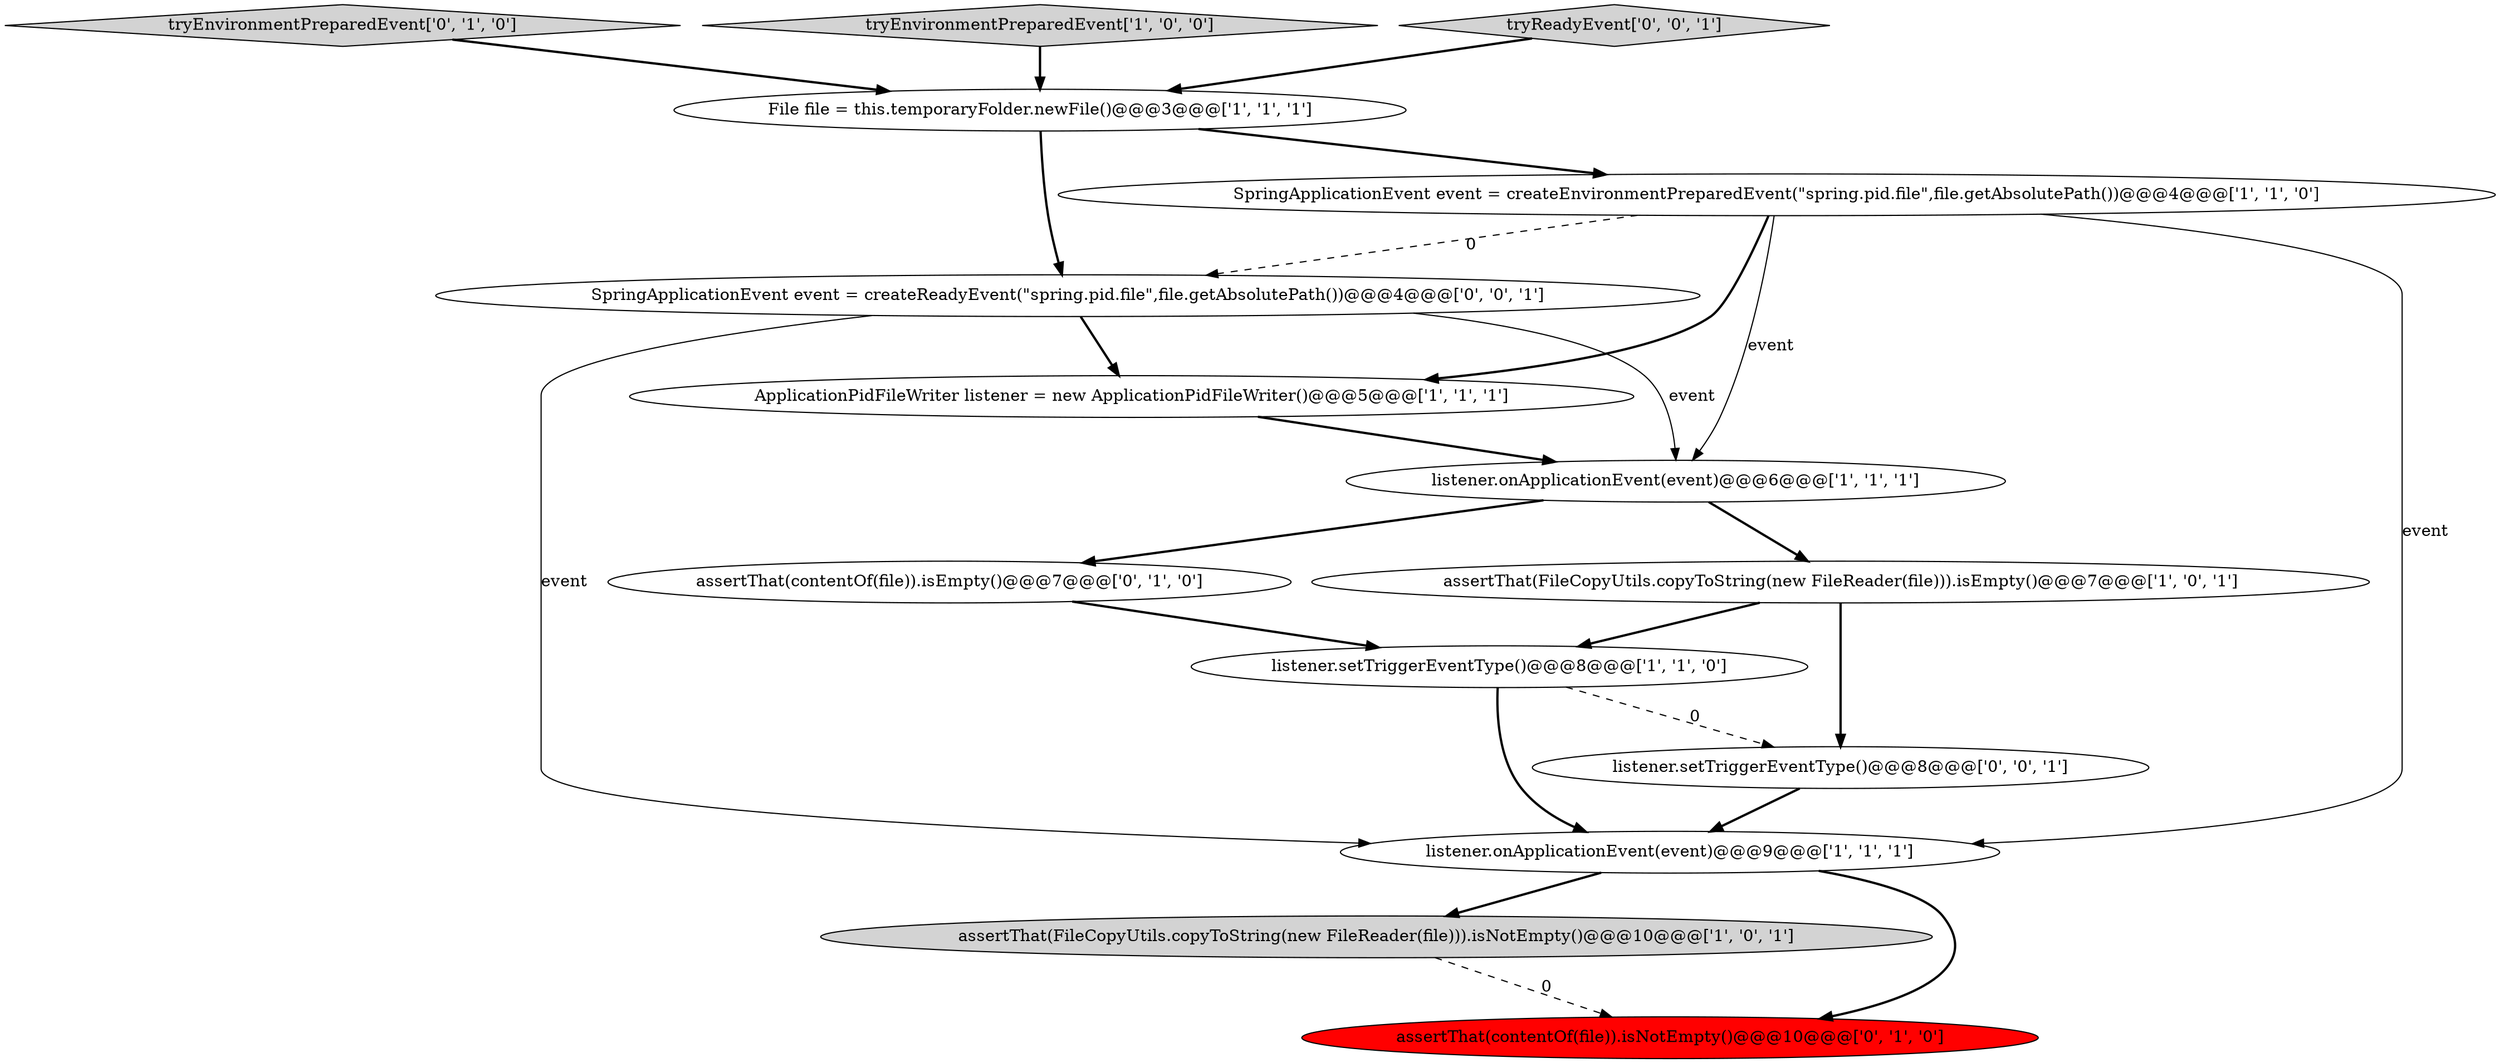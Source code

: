 digraph {
2 [style = filled, label = "listener.setTriggerEventType()@@@8@@@['1', '1', '0']", fillcolor = white, shape = ellipse image = "AAA0AAABBB1BBB"];
5 [style = filled, label = "File file = this.temporaryFolder.newFile()@@@3@@@['1', '1', '1']", fillcolor = white, shape = ellipse image = "AAA0AAABBB1BBB"];
9 [style = filled, label = "assertThat(contentOf(file)).isNotEmpty()@@@10@@@['0', '1', '0']", fillcolor = red, shape = ellipse image = "AAA1AAABBB2BBB"];
11 [style = filled, label = "tryEnvironmentPreparedEvent['0', '1', '0']", fillcolor = lightgray, shape = diamond image = "AAA0AAABBB2BBB"];
4 [style = filled, label = "tryEnvironmentPreparedEvent['1', '0', '0']", fillcolor = lightgray, shape = diamond image = "AAA0AAABBB1BBB"];
3 [style = filled, label = "assertThat(FileCopyUtils.copyToString(new FileReader(file))).isNotEmpty()@@@10@@@['1', '0', '1']", fillcolor = lightgray, shape = ellipse image = "AAA0AAABBB1BBB"];
10 [style = filled, label = "assertThat(contentOf(file)).isEmpty()@@@7@@@['0', '1', '0']", fillcolor = white, shape = ellipse image = "AAA0AAABBB2BBB"];
0 [style = filled, label = "listener.onApplicationEvent(event)@@@6@@@['1', '1', '1']", fillcolor = white, shape = ellipse image = "AAA0AAABBB1BBB"];
12 [style = filled, label = "SpringApplicationEvent event = createReadyEvent(\"spring.pid.file\",file.getAbsolutePath())@@@4@@@['0', '0', '1']", fillcolor = white, shape = ellipse image = "AAA0AAABBB3BBB"];
8 [style = filled, label = "listener.onApplicationEvent(event)@@@9@@@['1', '1', '1']", fillcolor = white, shape = ellipse image = "AAA0AAABBB1BBB"];
6 [style = filled, label = "SpringApplicationEvent event = createEnvironmentPreparedEvent(\"spring.pid.file\",file.getAbsolutePath())@@@4@@@['1', '1', '0']", fillcolor = white, shape = ellipse image = "AAA0AAABBB1BBB"];
14 [style = filled, label = "listener.setTriggerEventType()@@@8@@@['0', '0', '1']", fillcolor = white, shape = ellipse image = "AAA0AAABBB3BBB"];
7 [style = filled, label = "ApplicationPidFileWriter listener = new ApplicationPidFileWriter()@@@5@@@['1', '1', '1']", fillcolor = white, shape = ellipse image = "AAA0AAABBB1BBB"];
13 [style = filled, label = "tryReadyEvent['0', '0', '1']", fillcolor = lightgray, shape = diamond image = "AAA0AAABBB3BBB"];
1 [style = filled, label = "assertThat(FileCopyUtils.copyToString(new FileReader(file))).isEmpty()@@@7@@@['1', '0', '1']", fillcolor = white, shape = ellipse image = "AAA0AAABBB1BBB"];
12->8 [style = solid, label="event"];
6->0 [style = solid, label="event"];
8->3 [style = bold, label=""];
7->0 [style = bold, label=""];
12->7 [style = bold, label=""];
6->12 [style = dashed, label="0"];
11->5 [style = bold, label=""];
0->10 [style = bold, label=""];
5->6 [style = bold, label=""];
2->14 [style = dashed, label="0"];
5->12 [style = bold, label=""];
3->9 [style = dashed, label="0"];
0->1 [style = bold, label=""];
8->9 [style = bold, label=""];
13->5 [style = bold, label=""];
10->2 [style = bold, label=""];
1->2 [style = bold, label=""];
1->14 [style = bold, label=""];
14->8 [style = bold, label=""];
6->7 [style = bold, label=""];
4->5 [style = bold, label=""];
2->8 [style = bold, label=""];
6->8 [style = solid, label="event"];
12->0 [style = solid, label="event"];
}
